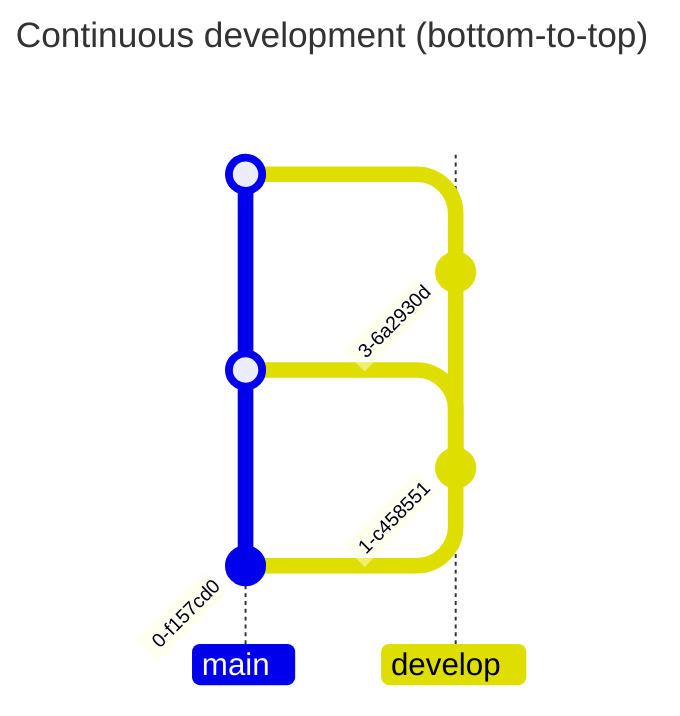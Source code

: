 ---
title: Continuous development (bottom-to-top)
---
gitGraph BT:
commit
branch develop
checkout develop
commit
checkout main
merge develop
checkout develop
commit
checkout main
merge develop